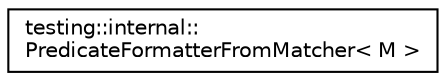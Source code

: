 digraph "Graphical Class Hierarchy"
{
  edge [fontname="Helvetica",fontsize="10",labelfontname="Helvetica",labelfontsize="10"];
  node [fontname="Helvetica",fontsize="10",shape=record];
  rankdir="LR";
  Node1 [label="testing::internal::\lPredicateFormatterFromMatcher\< M \>",height=0.2,width=0.4,color="black", fillcolor="white", style="filled",URL="$classtesting_1_1internal_1_1_predicate_formatter_from_matcher.html"];
}

